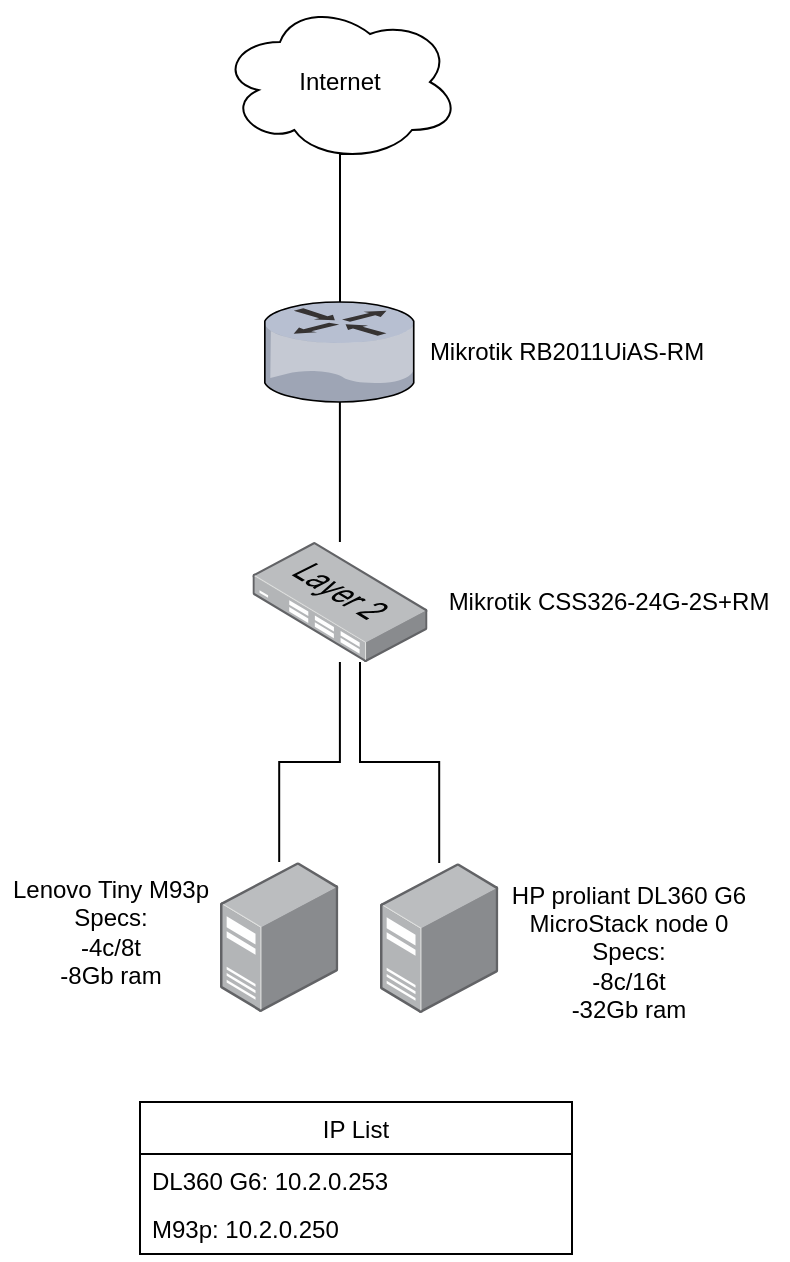 <mxfile>
    <diagram id="UIbSUVmdCuoodC6fGrbV" name="Page-1">
        <mxGraphModel dx="883" dy="349" grid="1" gridSize="10" guides="1" tooltips="1" connect="1" arrows="1" fold="1" page="1" pageScale="1" pageWidth="827" pageHeight="1169" math="0" shadow="0">
            <root>
                <mxCell id="0"/>
                <mxCell id="1" parent="0"/>
                <mxCell id="BB-kOBrdDcckAisoKjOn-5" style="edgeStyle=orthogonalEdgeStyle;rounded=0;orthogonalLoop=1;jettySize=auto;html=1;exitX=0.55;exitY=0.95;exitDx=0;exitDy=0;exitPerimeter=0;endArrow=none;endFill=0;" parent="1" source="BB-kOBrdDcckAisoKjOn-1" target="BB-kOBrdDcckAisoKjOn-4" edge="1">
                    <mxGeometry relative="1" as="geometry">
                        <Array as="points">
                            <mxPoint x="430" y="256"/>
                        </Array>
                    </mxGeometry>
                </mxCell>
                <mxCell id="BB-kOBrdDcckAisoKjOn-1" value="&lt;div&gt;Internet&lt;/div&gt;" style="ellipse;shape=cloud;whiteSpace=wrap;html=1;" parent="1" vertex="1">
                    <mxGeometry x="370" y="180" width="120" height="80" as="geometry"/>
                </mxCell>
                <mxCell id="BB-kOBrdDcckAisoKjOn-8" value="" style="edgeStyle=orthogonalEdgeStyle;rounded=0;orthogonalLoop=1;jettySize=auto;html=1;endArrow=none;endFill=0;" parent="1" source="BB-kOBrdDcckAisoKjOn-4" target="BB-kOBrdDcckAisoKjOn-7" edge="1">
                    <mxGeometry relative="1" as="geometry"/>
                </mxCell>
                <mxCell id="BB-kOBrdDcckAisoKjOn-4" value="" style="verticalLabelPosition=bottom;sketch=0;aspect=fixed;html=1;verticalAlign=top;strokeColor=none;align=center;outlineConnect=0;shape=mxgraph.citrix.router;" parent="1" vertex="1">
                    <mxGeometry x="392.33" y="330" width="75.34" height="50" as="geometry"/>
                </mxCell>
                <mxCell id="BB-kOBrdDcckAisoKjOn-6" value="Mikrotik RB2011UiAS-RM" style="text;html=1;resizable=0;autosize=1;align=center;verticalAlign=middle;points=[];fillColor=none;strokeColor=none;rounded=0;" parent="1" vertex="1">
                    <mxGeometry x="467.67" y="345" width="150" height="20" as="geometry"/>
                </mxCell>
                <mxCell id="BB-kOBrdDcckAisoKjOn-13" value="" style="edgeStyle=orthogonalEdgeStyle;rounded=0;orthogonalLoop=1;jettySize=auto;html=1;endArrow=none;endFill=0;" parent="1" source="BB-kOBrdDcckAisoKjOn-7" target="BB-kOBrdDcckAisoKjOn-12" edge="1">
                    <mxGeometry relative="1" as="geometry"/>
                </mxCell>
                <mxCell id="BB-kOBrdDcckAisoKjOn-7" value="" style="points=[];aspect=fixed;html=1;align=center;shadow=0;dashed=0;image;image=img/lib/allied_telesis/switch/Switch_24_port_L2.svg;" parent="1" vertex="1">
                    <mxGeometry x="386.23" y="450" width="87.53" height="60" as="geometry"/>
                </mxCell>
                <mxCell id="BB-kOBrdDcckAisoKjOn-9" value="Mikrotik CSS326-24G-2S+RM" style="text;html=1;resizable=0;autosize=1;align=center;verticalAlign=middle;points=[];fillColor=none;strokeColor=none;rounded=0;" parent="1" vertex="1">
                    <mxGeometry x="473.76" y="470" width="180" height="20" as="geometry"/>
                </mxCell>
                <mxCell id="BB-kOBrdDcckAisoKjOn-14" value="" style="edgeStyle=orthogonalEdgeStyle;rounded=0;orthogonalLoop=1;jettySize=auto;html=1;endArrow=none;endFill=0;" parent="1" source="BB-kOBrdDcckAisoKjOn-11" target="BB-kOBrdDcckAisoKjOn-7" edge="1">
                    <mxGeometry relative="1" as="geometry">
                        <Array as="points">
                            <mxPoint x="480" y="560"/>
                            <mxPoint x="440" y="560"/>
                        </Array>
                    </mxGeometry>
                </mxCell>
                <mxCell id="BB-kOBrdDcckAisoKjOn-11" value="" style="points=[];aspect=fixed;html=1;align=center;shadow=0;dashed=0;image;image=img/lib/allied_telesis/computer_and_terminals/Server_Desktop.svg;fillColor=none;" parent="1" vertex="1">
                    <mxGeometry x="450" y="610.5" width="59.17" height="75" as="geometry"/>
                </mxCell>
                <mxCell id="BB-kOBrdDcckAisoKjOn-12" value="" style="points=[];aspect=fixed;html=1;align=center;shadow=0;dashed=0;image;image=img/lib/allied_telesis/computer_and_terminals/Server_Desktop.svg;fillColor=none;" parent="1" vertex="1">
                    <mxGeometry x="370" y="610" width="59.17" height="75" as="geometry"/>
                </mxCell>
                <mxCell id="BB-kOBrdDcckAisoKjOn-16" value="HP proliant DL360 G6&lt;br&gt;MicroStack node 0&lt;br&gt;Specs:&lt;br&gt;-8c/16t&lt;br&gt;-32Gb ram&lt;br&gt;" style="text;html=1;resizable=0;autosize=1;align=center;verticalAlign=middle;points=[];fillColor=none;strokeColor=none;rounded=0;" parent="1" vertex="1">
                    <mxGeometry x="509.17" y="615" width="130" height="80" as="geometry"/>
                </mxCell>
                <mxCell id="BB-kOBrdDcckAisoKjOn-17" value="Lenovo Tiny M93p&lt;br&gt;Specs:&lt;br&gt;-4c/8t&lt;br&gt;-8Gb ram" style="text;html=1;resizable=0;autosize=1;align=center;verticalAlign=middle;points=[];fillColor=none;strokeColor=none;rounded=0;" parent="1" vertex="1">
                    <mxGeometry x="260" y="615" width="110" height="60" as="geometry"/>
                </mxCell>
                <mxCell id="2" value="IP List" style="swimlane;fontStyle=0;childLayout=stackLayout;horizontal=1;startSize=26;horizontalStack=0;resizeParent=1;resizeParentMax=0;resizeLast=0;collapsible=1;marginBottom=0;" vertex="1" parent="1">
                    <mxGeometry x="330" y="730" width="216" height="76" as="geometry"/>
                </mxCell>
                <mxCell id="3" value="DL360 G6: 10.2.0.253" style="text;strokeColor=none;fillColor=none;align=left;verticalAlign=top;spacingLeft=4;spacingRight=4;overflow=hidden;rotatable=0;points=[[0,0.5],[1,0.5]];portConstraint=eastwest;" vertex="1" parent="2">
                    <mxGeometry y="26" width="216" height="24" as="geometry"/>
                </mxCell>
                <mxCell id="4" value="M93p: 10.2.0.250" style="text;strokeColor=none;fillColor=none;align=left;verticalAlign=top;spacingLeft=4;spacingRight=4;overflow=hidden;rotatable=0;points=[[0,0.5],[1,0.5]];portConstraint=eastwest;" vertex="1" parent="2">
                    <mxGeometry y="50" width="216" height="26" as="geometry"/>
                </mxCell>
            </root>
        </mxGraphModel>
    </diagram>
</mxfile>